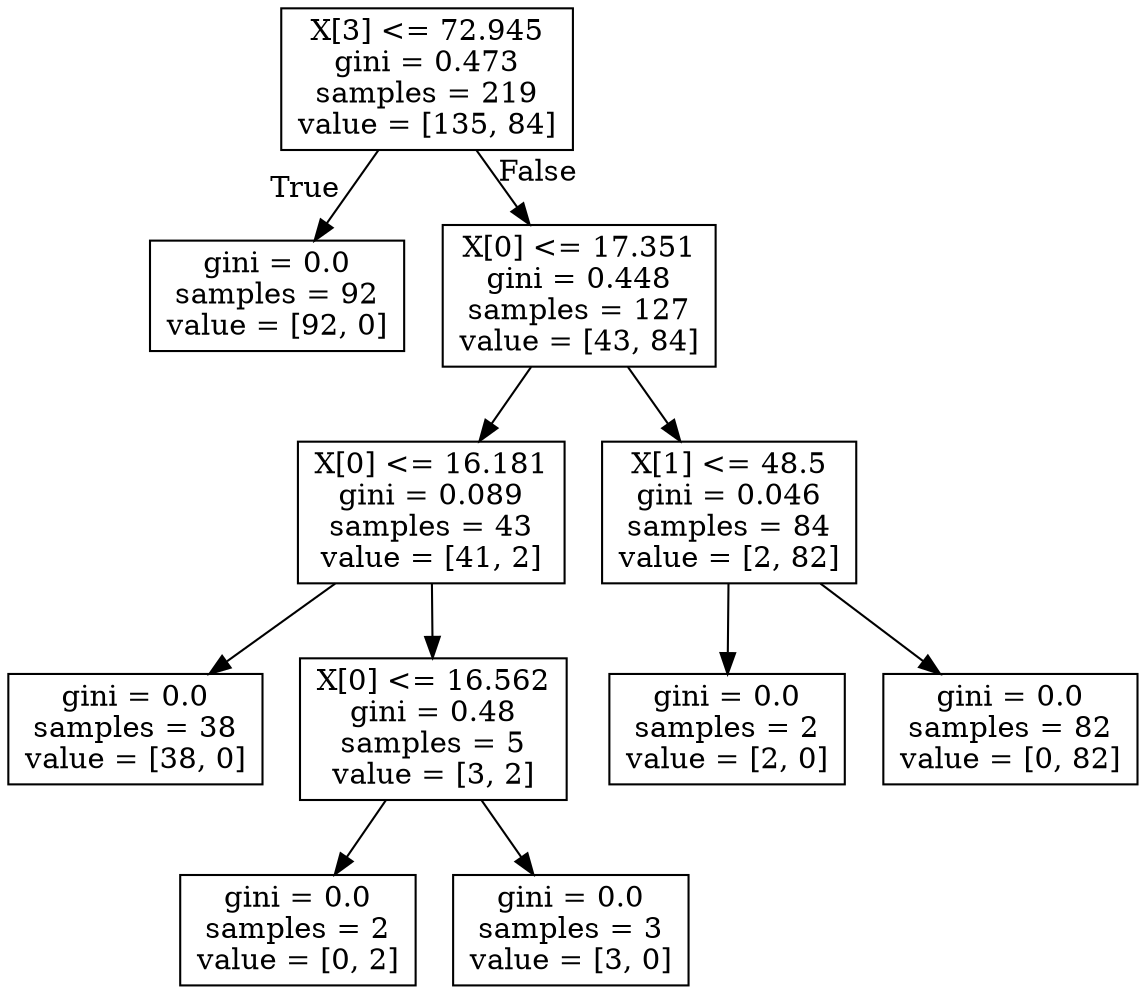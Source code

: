 digraph Tree {
node [shape=box] ;
0 [label="X[3] <= 72.945\ngini = 0.473\nsamples = 219\nvalue = [135, 84]"] ;
1 [label="gini = 0.0\nsamples = 92\nvalue = [92, 0]"] ;
0 -> 1 [labeldistance=2.5, labelangle=45, headlabel="True"] ;
2 [label="X[0] <= 17.351\ngini = 0.448\nsamples = 127\nvalue = [43, 84]"] ;
0 -> 2 [labeldistance=2.5, labelangle=-45, headlabel="False"] ;
3 [label="X[0] <= 16.181\ngini = 0.089\nsamples = 43\nvalue = [41, 2]"] ;
2 -> 3 ;
4 [label="gini = 0.0\nsamples = 38\nvalue = [38, 0]"] ;
3 -> 4 ;
5 [label="X[0] <= 16.562\ngini = 0.48\nsamples = 5\nvalue = [3, 2]"] ;
3 -> 5 ;
6 [label="gini = 0.0\nsamples = 2\nvalue = [0, 2]"] ;
5 -> 6 ;
7 [label="gini = 0.0\nsamples = 3\nvalue = [3, 0]"] ;
5 -> 7 ;
8 [label="X[1] <= 48.5\ngini = 0.046\nsamples = 84\nvalue = [2, 82]"] ;
2 -> 8 ;
9 [label="gini = 0.0\nsamples = 2\nvalue = [2, 0]"] ;
8 -> 9 ;
10 [label="gini = 0.0\nsamples = 82\nvalue = [0, 82]"] ;
8 -> 10 ;
}